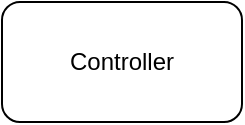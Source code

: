 <mxfile version="20.8.1" type="device"><diagram id="dC2m3S2T8NDtZWWSfWdZ" name="Page-1"><mxGraphModel dx="1434" dy="731" grid="1" gridSize="10" guides="1" tooltips="1" connect="1" arrows="1" fold="1" page="1" pageScale="1" pageWidth="850" pageHeight="1100" math="0" shadow="0"><root><mxCell id="0"/><mxCell id="1" parent="0"/><mxCell id="JU-wOnkV33JOCcPFRESp-1" value="Controller" style="rounded=1;whiteSpace=wrap;html=1;" vertex="1" parent="1"><mxGeometry x="320" y="250" width="120" height="60" as="geometry"/></mxCell></root></mxGraphModel></diagram></mxfile>